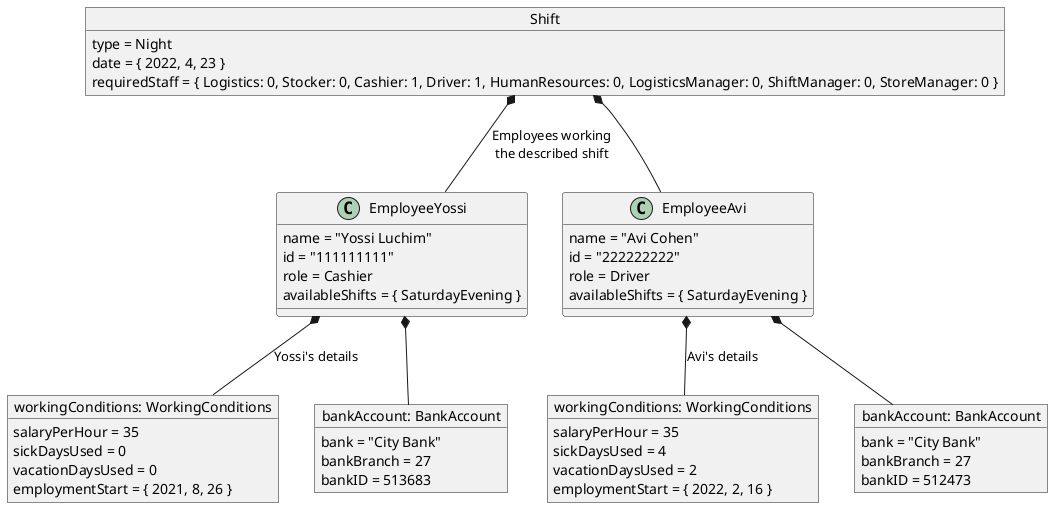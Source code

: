 @startuml
object Shift {
  type = Night
  date = { 2022, 4, 23 }
  requiredStaff = { Logistics: 0, Stocker: 0, Cashier: 1, Driver: 1, HumanResources: 0, LogisticsManager: 0, ShiftManager: 0, StoreManager: 0 }
}

Shift *-- EmployeeYossi: Employees working\nthe described shift
Shift *-- EmployeeAvi


object "Yossi: Employee" as EmployeeYossi {
  name = "Yossi Luchim"
  id = "111111111"
  role = Cashier
  availableShifts = { SaturdayEvening }
}

object "workingConditions: WorkingConditions" as WorkingConditionsYossi {
  salaryPerHour = 35
  sickDaysUsed = 0
  vacationDaysUsed = 0
  employmentStart = { 2021, 8, 26 }
}

object "bankAccount: BankAccount" as BankAccountYossi {
  bank = "City Bank"
  bankBranch = 27
  bankID = 513683
}

EmployeeYossi *-- WorkingConditionsYossi: Yossi's details
EmployeeYossi *-- BankAccountYossi




object "Avi: Employee" as EmployeeAvi {
  name = "Avi Cohen"
  id = "222222222"
  role = Driver
  availableShifts = { SaturdayEvening }
}

object "workingConditions: WorkingConditions" as WorkingConditionsAvi {
  salaryPerHour = 35
  sickDaysUsed = 4
  vacationDaysUsed = 2
  employmentStart = { 2022, 2, 16 }
}

object "bankAccount: BankAccount" as BankAccountAvi {
  bank = "City Bank"
  bankBranch = 27
  bankID = 512473
}

EmployeeAvi *-- WorkingConditionsAvi: Avi's details
EmployeeAvi *-- BankAccountAvi
@enduml